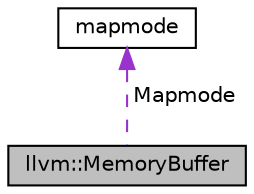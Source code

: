 digraph "llvm::MemoryBuffer"
{
 // LATEX_PDF_SIZE
  bgcolor="transparent";
  edge [fontname="Helvetica",fontsize="10",labelfontname="Helvetica",labelfontsize="10"];
  node [fontname="Helvetica",fontsize="10",shape="box"];
  Node1 [label="llvm::MemoryBuffer",height=0.2,width=0.4,color="black", fillcolor="grey75", style="filled", fontcolor="black",tooltip="This interface provides simple read-only access to a block of memory, and provides simple methods for..."];
  Node2 -> Node1 [dir="back",color="darkorchid3",fontsize="10",style="dashed",label=" Mapmode" ,fontname="Helvetica"];
  Node2 [label="mapmode",height=0.2,width=0.4,color="black",tooltip=" "];
}
